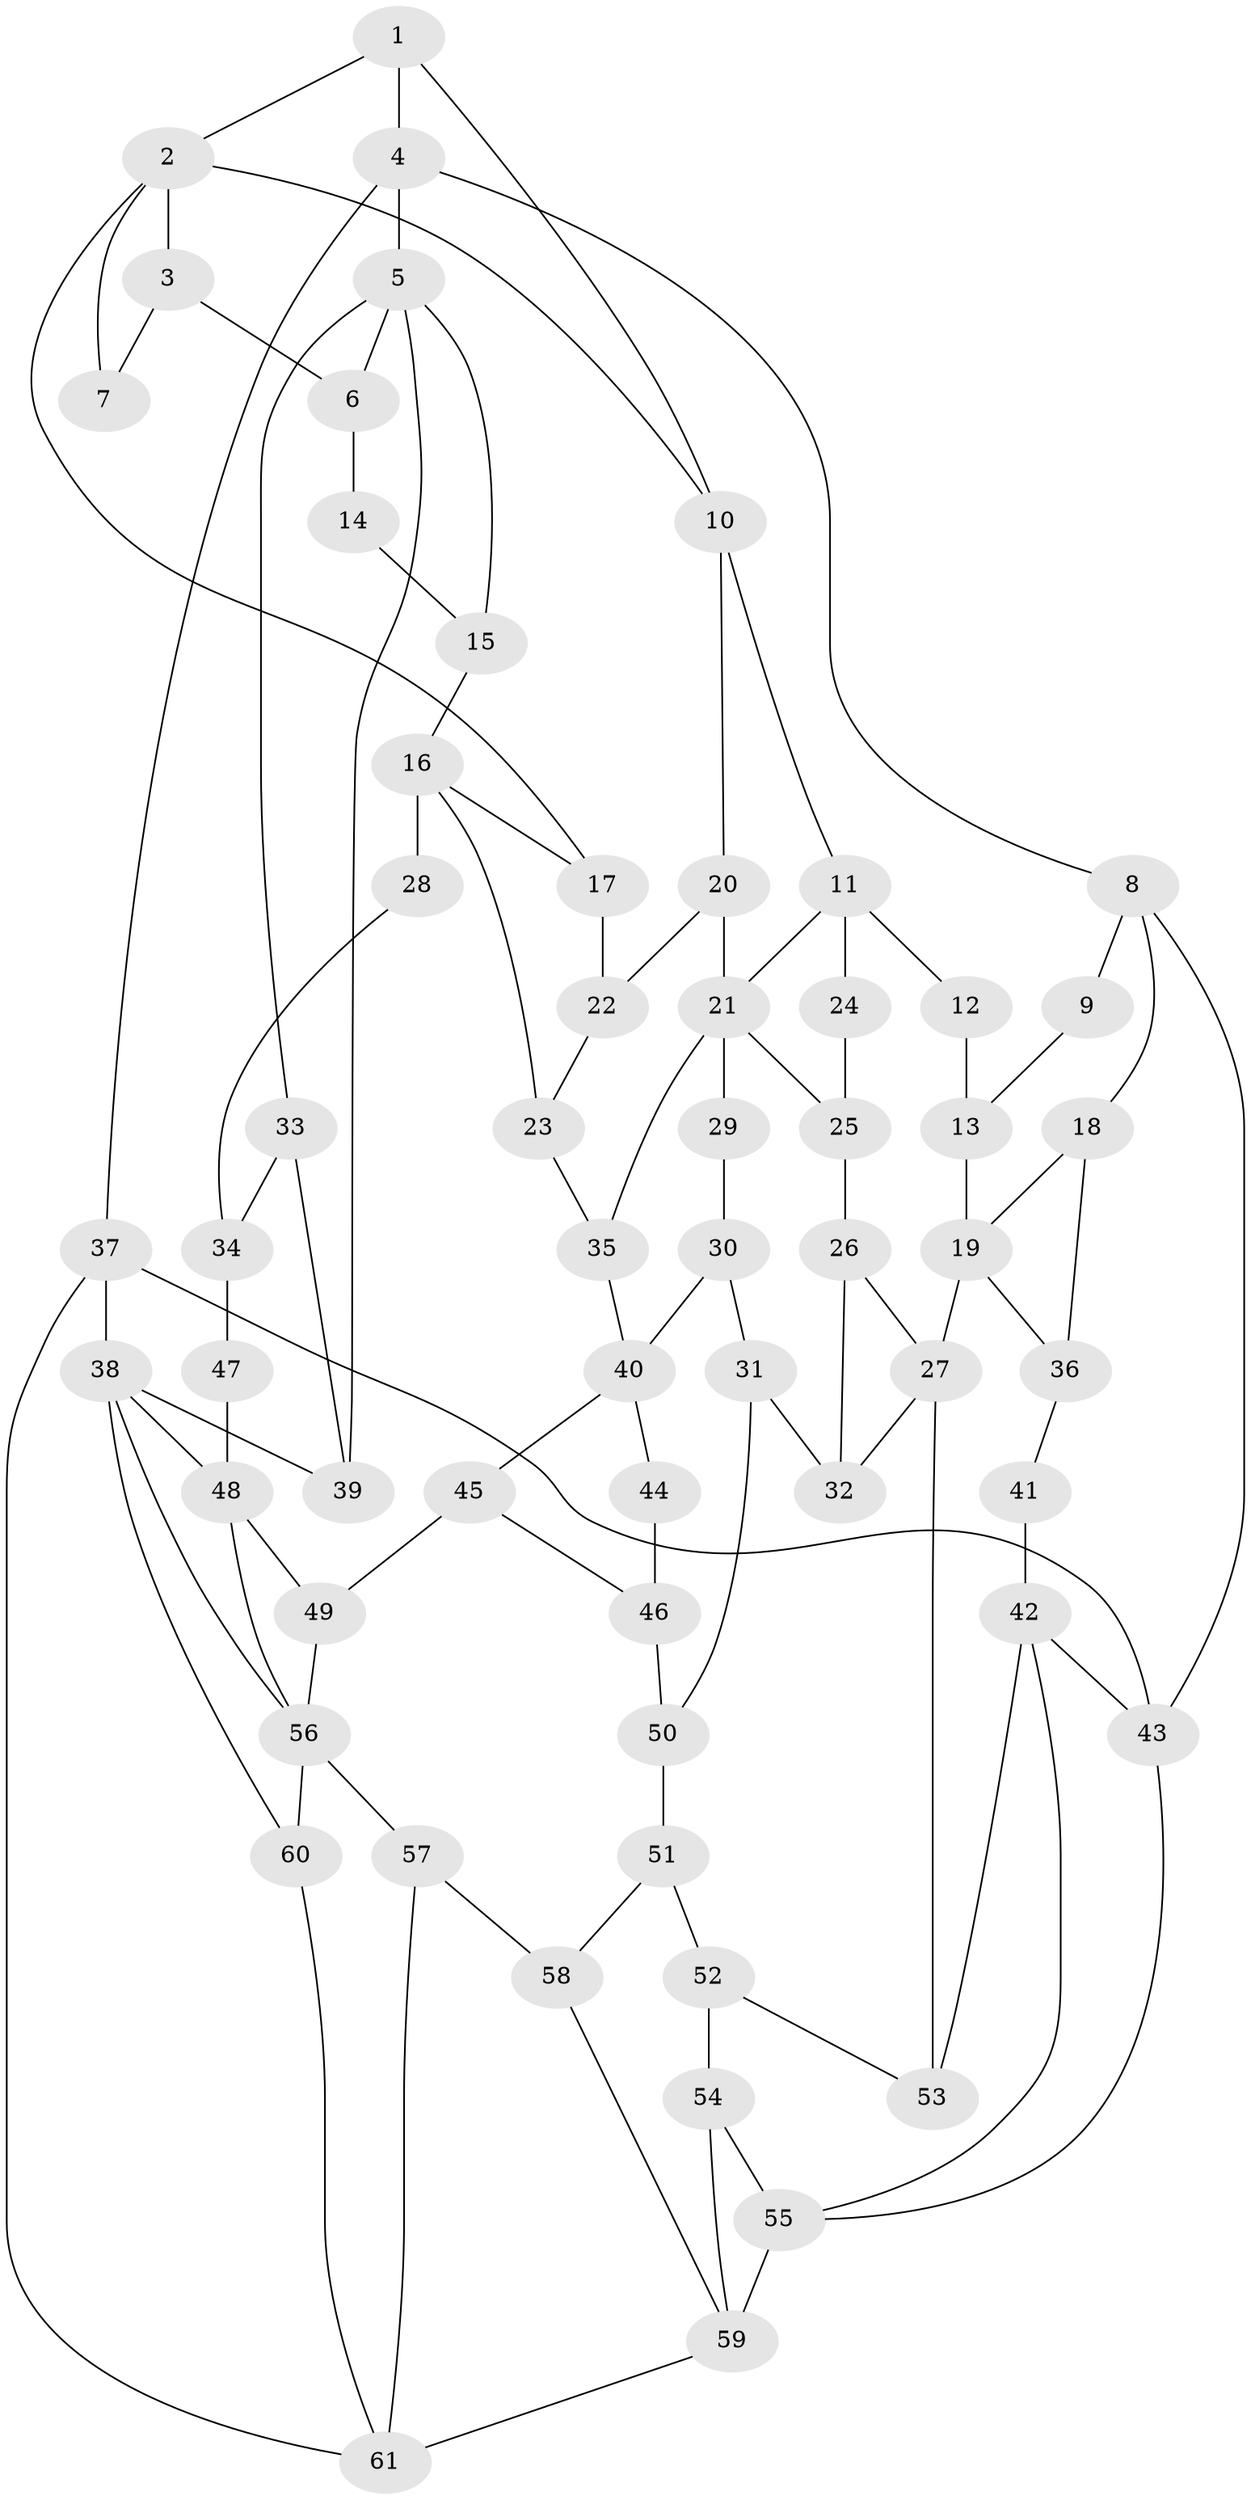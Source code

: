 // original degree distribution, {4: 0.22131147540983606, 5: 0.5081967213114754, 3: 0.03278688524590164, 6: 0.23770491803278687}
// Generated by graph-tools (version 1.1) at 2025/38/03/09/25 02:38:41]
// undirected, 61 vertices, 99 edges
graph export_dot {
graph [start="1"]
  node [color=gray90,style=filled];
  1;
  2;
  3;
  4;
  5;
  6;
  7;
  8;
  9;
  10;
  11;
  12;
  13;
  14;
  15;
  16;
  17;
  18;
  19;
  20;
  21;
  22;
  23;
  24;
  25;
  26;
  27;
  28;
  29;
  30;
  31;
  32;
  33;
  34;
  35;
  36;
  37;
  38;
  39;
  40;
  41;
  42;
  43;
  44;
  45;
  46;
  47;
  48;
  49;
  50;
  51;
  52;
  53;
  54;
  55;
  56;
  57;
  58;
  59;
  60;
  61;
  1 -- 2 [weight=1.0];
  1 -- 4 [weight=1.0];
  1 -- 10 [weight=1.0];
  2 -- 3 [weight=1.0];
  2 -- 7 [weight=1.0];
  2 -- 10 [weight=1.0];
  2 -- 17 [weight=1.0];
  3 -- 6 [weight=1.0];
  3 -- 7 [weight=2.0];
  4 -- 5 [weight=1.0];
  4 -- 8 [weight=1.0];
  4 -- 37 [weight=1.0];
  5 -- 6 [weight=1.0];
  5 -- 15 [weight=1.0];
  5 -- 33 [weight=1.0];
  5 -- 39 [weight=1.0];
  6 -- 14 [weight=1.0];
  8 -- 9 [weight=1.0];
  8 -- 18 [weight=1.0];
  8 -- 43 [weight=1.0];
  9 -- 13 [weight=1.0];
  10 -- 11 [weight=1.0];
  10 -- 20 [weight=1.0];
  11 -- 12 [weight=2.0];
  11 -- 21 [weight=1.0];
  11 -- 24 [weight=2.0];
  12 -- 13 [weight=2.0];
  13 -- 19 [weight=2.0];
  14 -- 15 [weight=2.0];
  15 -- 16 [weight=2.0];
  16 -- 17 [weight=1.0];
  16 -- 23 [weight=1.0];
  16 -- 28 [weight=2.0];
  17 -- 22 [weight=1.0];
  18 -- 19 [weight=1.0];
  18 -- 36 [weight=2.0];
  19 -- 27 [weight=2.0];
  19 -- 36 [weight=1.0];
  20 -- 21 [weight=1.0];
  20 -- 22 [weight=1.0];
  21 -- 25 [weight=1.0];
  21 -- 29 [weight=2.0];
  21 -- 35 [weight=1.0];
  22 -- 23 [weight=1.0];
  23 -- 35 [weight=1.0];
  24 -- 25 [weight=1.0];
  25 -- 26 [weight=1.0];
  26 -- 27 [weight=1.0];
  26 -- 32 [weight=1.0];
  27 -- 32 [weight=1.0];
  27 -- 53 [weight=2.0];
  28 -- 34 [weight=1.0];
  29 -- 30 [weight=1.0];
  30 -- 31 [weight=1.0];
  30 -- 40 [weight=1.0];
  31 -- 32 [weight=1.0];
  31 -- 50 [weight=1.0];
  33 -- 34 [weight=1.0];
  33 -- 39 [weight=1.0];
  34 -- 47 [weight=1.0];
  35 -- 40 [weight=1.0];
  36 -- 41 [weight=1.0];
  37 -- 38 [weight=1.0];
  37 -- 43 [weight=1.0];
  37 -- 61 [weight=1.0];
  38 -- 39 [weight=2.0];
  38 -- 48 [weight=1.0];
  38 -- 56 [weight=1.0];
  38 -- 60 [weight=1.0];
  40 -- 44 [weight=1.0];
  40 -- 45 [weight=1.0];
  41 -- 42 [weight=2.0];
  42 -- 43 [weight=1.0];
  42 -- 53 [weight=1.0];
  42 -- 55 [weight=1.0];
  43 -- 55 [weight=1.0];
  44 -- 46 [weight=1.0];
  45 -- 46 [weight=1.0];
  45 -- 49 [weight=1.0];
  46 -- 50 [weight=1.0];
  47 -- 48 [weight=2.0];
  48 -- 49 [weight=1.0];
  48 -- 56 [weight=1.0];
  49 -- 56 [weight=1.0];
  50 -- 51 [weight=1.0];
  51 -- 52 [weight=1.0];
  51 -- 58 [weight=1.0];
  52 -- 53 [weight=1.0];
  52 -- 54 [weight=1.0];
  54 -- 55 [weight=1.0];
  54 -- 59 [weight=1.0];
  55 -- 59 [weight=3.0];
  56 -- 57 [weight=2.0];
  56 -- 60 [weight=1.0];
  57 -- 58 [weight=2.0];
  57 -- 61 [weight=1.0];
  58 -- 59 [weight=1.0];
  59 -- 61 [weight=1.0];
  60 -- 61 [weight=1.0];
}
